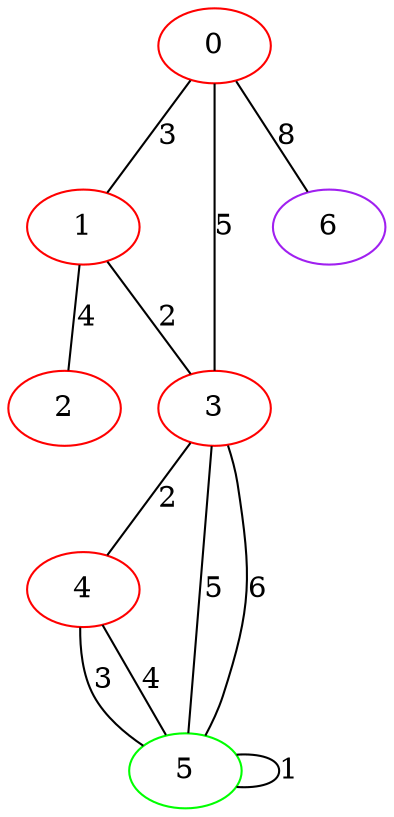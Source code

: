graph "" {
0 [color=red, weight=1];
1 [color=red, weight=1];
2 [color=red, weight=1];
3 [color=red, weight=1];
4 [color=red, weight=1];
5 [color=green, weight=2];
6 [color=purple, weight=4];
0 -- 1  [key=0, label=3];
0 -- 3  [key=0, label=5];
0 -- 6  [key=0, label=8];
1 -- 2  [key=0, label=4];
1 -- 3  [key=0, label=2];
3 -- 4  [key=0, label=2];
3 -- 5  [key=0, label=5];
3 -- 5  [key=1, label=6];
4 -- 5  [key=0, label=3];
4 -- 5  [key=1, label=4];
5 -- 5  [key=0, label=1];
}
